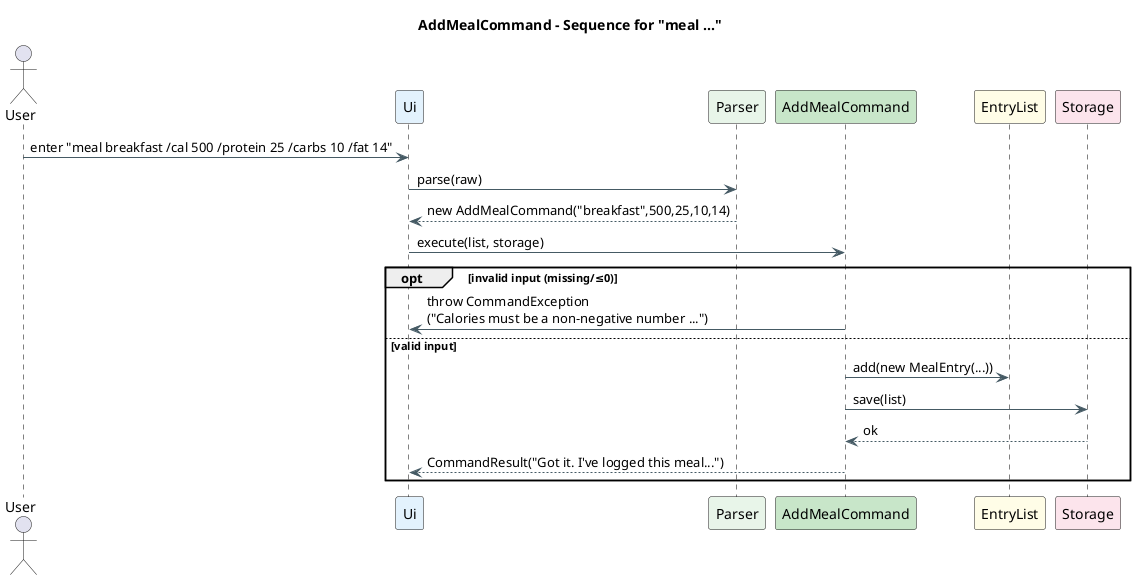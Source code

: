 @startuml
' ===== Sequence: measure waist/70 hips/98 chest/90 thigh/55 arm/30 =====
title AddMealCommand - Sequence for "meal ..."

skinparam shadowing false
skinparam defaultFontName Arial
skinparam sequence {
  LifeLineBorderColor black
  BoxBorderColor #90A4AE
  BoxBackgroundColor #F5F7FA
  ArrowColor #455A64
  ArrowThickness 1
}

actor User
participant Ui           as UI  #E3F2FD
participant Parser       as PR  #E8F5E9
participant AddMealCommand as AMC #C8E6C9
participant EntryList    as LIST #FFFDE7
participant Storage      as ST   #FCE4EC

User -> UI : enter "meal breakfast /cal 500 /protein 25 /carbs 10 /fat 14"
UI -> PR  : parse(raw)
PR --> UI  : new AddMealCommand("breakfast",500,25,10,14)
UI -> AMC : execute(list, storage)

opt invalid input (missing/≤0)
  AMC -> UI : throw CommandException\n("Calories must be a non-negative number ...")
else valid input
  AMC -> LIST : add(new MealEntry(...))
  AMC -> ST   : save(list)
  ST --> AMC  : ok
  AMC --> UI  : CommandResult("Got it. I've logged this meal...")
end

@enduml
